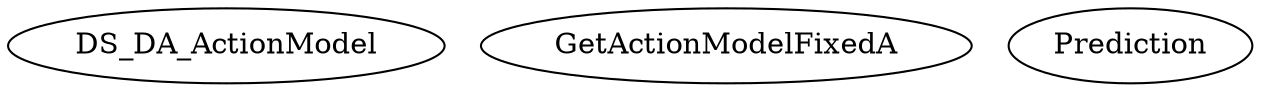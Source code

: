 /* Created by mdot for Matlab */
digraph m2html {

  DS_DA_ActionModel [URL="DS_DA_ActionModel.html"];
  GetActionModelFixedA [URL="GetActionModelFixedA.html"];
  Prediction [URL="Prediction.html"];
}